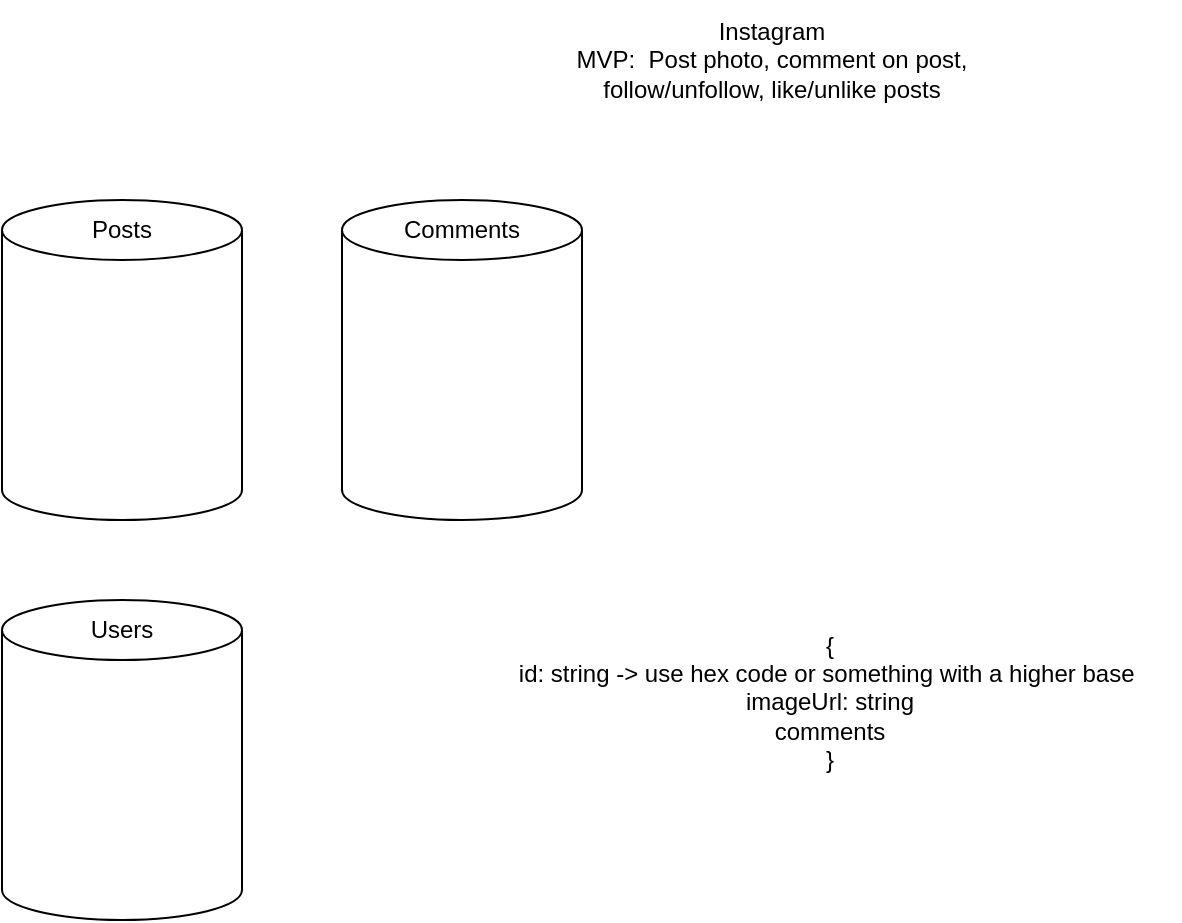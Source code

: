 <mxfile version="23.1.2" type="github">
  <diagram name="Page-1" id="uhBtODdIhM4pIbooZ917">
    <mxGraphModel dx="963" dy="761" grid="1" gridSize="10" guides="1" tooltips="1" connect="1" arrows="1" fold="1" page="1" pageScale="1" pageWidth="850" pageHeight="1100" math="0" shadow="0">
      <root>
        <mxCell id="0" />
        <mxCell id="1" parent="0" />
        <mxCell id="yfl5XLdnhVJWAjlE_Zt0-2" value="Instagram&lt;br&gt;MVP:&amp;nbsp; Post photo, comment on post, follow/unfollow, like/unlike posts" style="text;strokeColor=none;align=center;fillColor=none;html=1;verticalAlign=middle;whiteSpace=wrap;rounded=0;" vertex="1" parent="1">
          <mxGeometry x="280" y="10" width="270" height="60" as="geometry" />
        </mxCell>
        <mxCell id="yfl5XLdnhVJWAjlE_Zt0-3" value="" style="shape=cylinder3;whiteSpace=wrap;html=1;boundedLbl=1;backgroundOutline=1;size=15;" vertex="1" parent="1">
          <mxGeometry x="30" y="110" width="120" height="160" as="geometry" />
        </mxCell>
        <mxCell id="yfl5XLdnhVJWAjlE_Zt0-4" value="Posts" style="text;strokeColor=none;align=center;fillColor=none;html=1;verticalAlign=middle;whiteSpace=wrap;rounded=0;" vertex="1" parent="1">
          <mxGeometry x="55" y="110" width="70" height="30" as="geometry" />
        </mxCell>
        <mxCell id="yfl5XLdnhVJWAjlE_Zt0-5" value="" style="shape=cylinder3;whiteSpace=wrap;html=1;boundedLbl=1;backgroundOutline=1;size=15;" vertex="1" parent="1">
          <mxGeometry x="30" y="310" width="120" height="160" as="geometry" />
        </mxCell>
        <mxCell id="yfl5XLdnhVJWAjlE_Zt0-6" value="Users" style="text;strokeColor=none;align=center;fillColor=none;html=1;verticalAlign=middle;whiteSpace=wrap;rounded=0;" vertex="1" parent="1">
          <mxGeometry x="55" y="310" width="70" height="30" as="geometry" />
        </mxCell>
        <mxCell id="yfl5XLdnhVJWAjlE_Zt0-7" value="{&lt;br&gt;id: string -&amp;gt; use hex code or something with a higher base&amp;nbsp;&lt;br&gt;imageUrl: string&lt;br&gt;comments&lt;br&gt;}" style="text;strokeColor=none;align=center;fillColor=none;html=1;verticalAlign=middle;whiteSpace=wrap;rounded=0;" vertex="1" parent="1">
          <mxGeometry x="269" y="281" width="350" height="160" as="geometry" />
        </mxCell>
        <mxCell id="yfl5XLdnhVJWAjlE_Zt0-8" value="" style="shape=cylinder3;whiteSpace=wrap;html=1;boundedLbl=1;backgroundOutline=1;size=15;" vertex="1" parent="1">
          <mxGeometry x="200" y="110" width="120" height="160" as="geometry" />
        </mxCell>
        <mxCell id="yfl5XLdnhVJWAjlE_Zt0-9" value="Comments" style="text;strokeColor=none;align=center;fillColor=none;html=1;verticalAlign=middle;whiteSpace=wrap;rounded=0;" vertex="1" parent="1">
          <mxGeometry x="225" y="110" width="70" height="30" as="geometry" />
        </mxCell>
      </root>
    </mxGraphModel>
  </diagram>
</mxfile>
